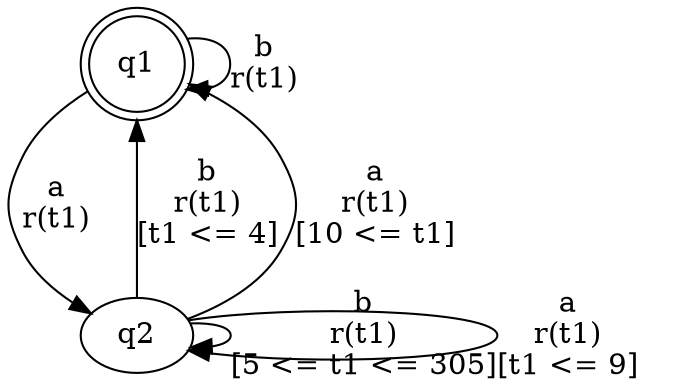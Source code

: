 digraph "tests_1/test1/solution501/solution" {
	q1[label=q1 shape=doublecircle]
	q2[label=q2]
	q1 -> q1[label="b\nr(t1)\n"]
	q1 -> q2[label="a\nr(t1)\n"]
	q2 -> q2[label="b\nr(t1)\n[5 <= t1 <= 305]"]
	q2 -> q2[label="a\nr(t1)\n[t1 <= 9]"]
	q2 -> q1[label="b\nr(t1)\n[t1 <= 4]"]
	q2 -> q1[label="a\nr(t1)\n[10 <= t1]"]
}
